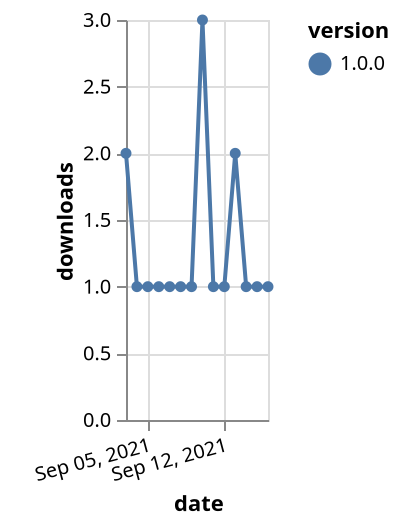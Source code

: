 {"$schema": "https://vega.github.io/schema/vega-lite/v5.json", "description": "A simple bar chart with embedded data.", "data": {"values": [{"date": "2021-09-03", "total": 126, "delta": 2, "version": "1.0.0"}, {"date": "2021-09-04", "total": 127, "delta": 1, "version": "1.0.0"}, {"date": "2021-09-05", "total": 128, "delta": 1, "version": "1.0.0"}, {"date": "2021-09-06", "total": 129, "delta": 1, "version": "1.0.0"}, {"date": "2021-09-07", "total": 130, "delta": 1, "version": "1.0.0"}, {"date": "2021-09-08", "total": 131, "delta": 1, "version": "1.0.0"}, {"date": "2021-09-09", "total": 132, "delta": 1, "version": "1.0.0"}, {"date": "2021-09-10", "total": 135, "delta": 3, "version": "1.0.0"}, {"date": "2021-09-11", "total": 136, "delta": 1, "version": "1.0.0"}, {"date": "2021-09-12", "total": 137, "delta": 1, "version": "1.0.0"}, {"date": "2021-09-13", "total": 139, "delta": 2, "version": "1.0.0"}, {"date": "2021-09-14", "total": 140, "delta": 1, "version": "1.0.0"}, {"date": "2021-09-15", "total": 141, "delta": 1, "version": "1.0.0"}, {"date": "2021-09-16", "total": 142, "delta": 1, "version": "1.0.0"}]}, "width": "container", "mark": {"type": "line", "point": {"filled": true}}, "encoding": {"x": {"field": "date", "type": "temporal", "timeUnit": "yearmonthdate", "title": "date", "axis": {"labelAngle": -15}}, "y": {"field": "delta", "type": "quantitative", "title": "downloads"}, "color": {"field": "version", "type": "nominal"}, "tooltip": {"field": "delta"}}}